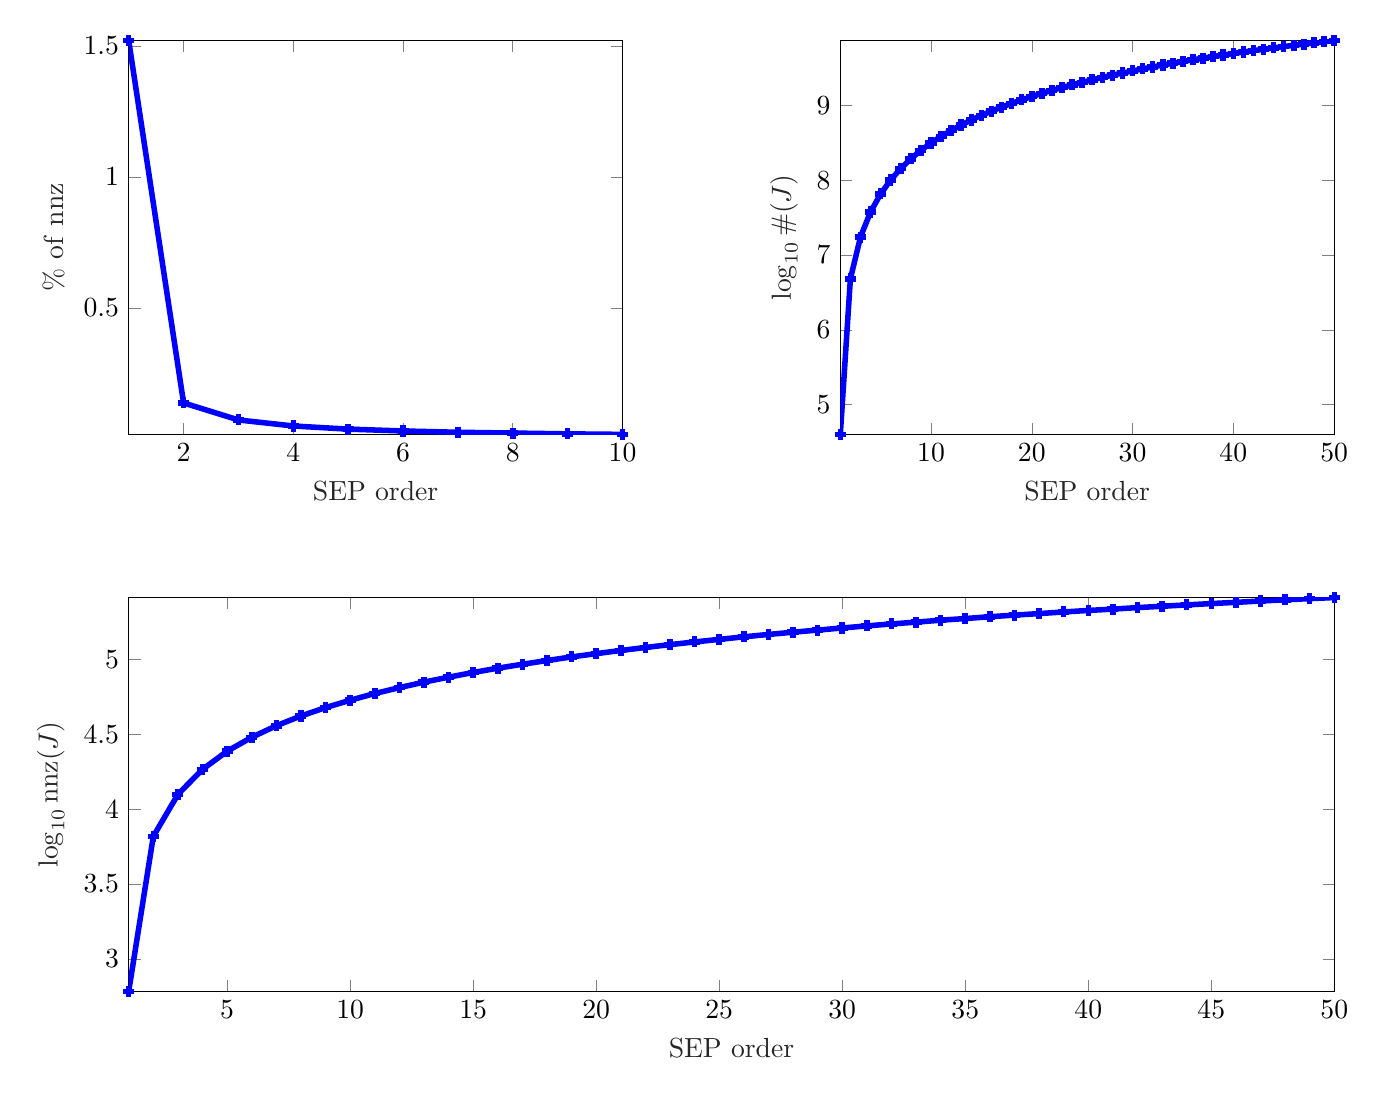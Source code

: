 % This file was created by matlab2tikz.
%
%The latest updates can be retrieved from
%  http://www.mathworks.com/matlabcentral/fileexchange/22022-matlab2tikz-matlab2tikz
%where you can also make suggestions and rate matlab2tikz.
%
\begin{tikzpicture}

\begin{axis}[%
width=2.469in,
height=1.969in,
at={(1.011in,3.427in)},
scale only axis,
xmin=1,
xmax=10,
xlabel style={font=\color{white!15!black}},
xlabel={SEP order},
ymin=0.017,
ymax=1.52,
ylabel style={font=\color{white!15!black}},
ylabel={\% of \textrm{nnz}},
axis background/.style={fill=white}
]
\addplot [color=blue, line width=2.0pt, mark=+, mark options={solid, blue}, forget plot]
  table[row sep=crcr]{%
1	1.52\\
2	0.137\\
3	0.072\\
4	0.049\\
5	0.037\\
6	0.03\\
7	0.025\\
8	0.022\\
9	0.019\\
10	0.017\\
};
\end{axis}

\begin{axis}[%
width=2.469in,
height=1.969in,
at={(4.569in,3.427in)},
scale only axis,
xmin=1,
xmax=50,
xlabel style={font=\color{white!15!black}},
xlabel={SEP order},
ymin=4.602,
ymax=9.868,
ylabel style={font=\color{white!15!black}},
ylabel={$\log_{10} \#(J)$},
axis background/.style={fill=white}
]
\addplot [color=blue, line width=2.0pt, mark=+, mark options={solid, blue}, forget plot]
  table[row sep=crcr]{%
1	4.602\\
2	6.681\\
3	7.24\\
4	7.576\\
5	7.817\\
6	8.004\\
7	8.158\\
8	8.287\\
9	8.4\\
10	8.498\\
11	8.587\\
12	8.666\\
13	8.739\\
14	8.806\\
15	8.868\\
16	8.925\\
17	8.978\\
18	9.028\\
19	9.075\\
20	9.12\\
21	9.162\\
22	9.202\\
23	9.24\\
24	9.276\\
25	9.31\\
26	9.343\\
27	9.375\\
28	9.405\\
29	9.434\\
30	9.462\\
31	9.489\\
32	9.515\\
33	9.541\\
34	9.565\\
35	9.588\\
36	9.611\\
37	9.633\\
38	9.654\\
39	9.675\\
40	9.695\\
41	9.715\\
42	9.734\\
43	9.752\\
44	9.77\\
45	9.788\\
46	9.805\\
47	9.821\\
48	9.837\\
49	9.853\\
50	9.868\\
};
\end{axis}

\begin{axis}[%
width=6.028in,
height=1.969in,
at={(1.011in,0.642in)},
scale only axis,
xmin=1,
xmax=50,
xlabel style={font=\color{white!15!black}},
xlabel={SEP order},
ymin=2.784,
ymax=5.411,
ylabel style={font=\color{white!15!black}},
ylabel={$\log_{10} \mathrm{nnz}(J)$},
axis background/.style={fill=white}
]
\addplot [color=blue, line width=2.0pt, mark=+, mark options={solid, blue}, forget plot]
  table[row sep=crcr]{%
1	2.784\\
2	3.818\\
3	4.098\\
4	4.265\\
5	4.386\\
6	4.479\\
7	4.556\\
8	4.621\\
9	4.677\\
10	4.726\\
11	4.771\\
12	4.81\\
13	4.847\\
14	4.88\\
15	4.911\\
16	4.94\\
17	4.966\\
18	4.991\\
19	5.015\\
20	5.037\\
21	5.058\\
22	5.078\\
23	5.097\\
24	5.115\\
25	5.132\\
26	5.149\\
27	5.165\\
28	5.18\\
29	5.194\\
30	5.208\\
31	5.222\\
32	5.235\\
33	5.247\\
34	5.26\\
35	5.271\\
36	5.283\\
37	5.294\\
38	5.304\\
39	5.315\\
40	5.325\\
41	5.334\\
42	5.344\\
43	5.353\\
44	5.362\\
45	5.371\\
46	5.379\\
47	5.388\\
48	5.396\\
49	5.404\\
50	5.411\\
};
\end{axis}
\end{tikzpicture}%
